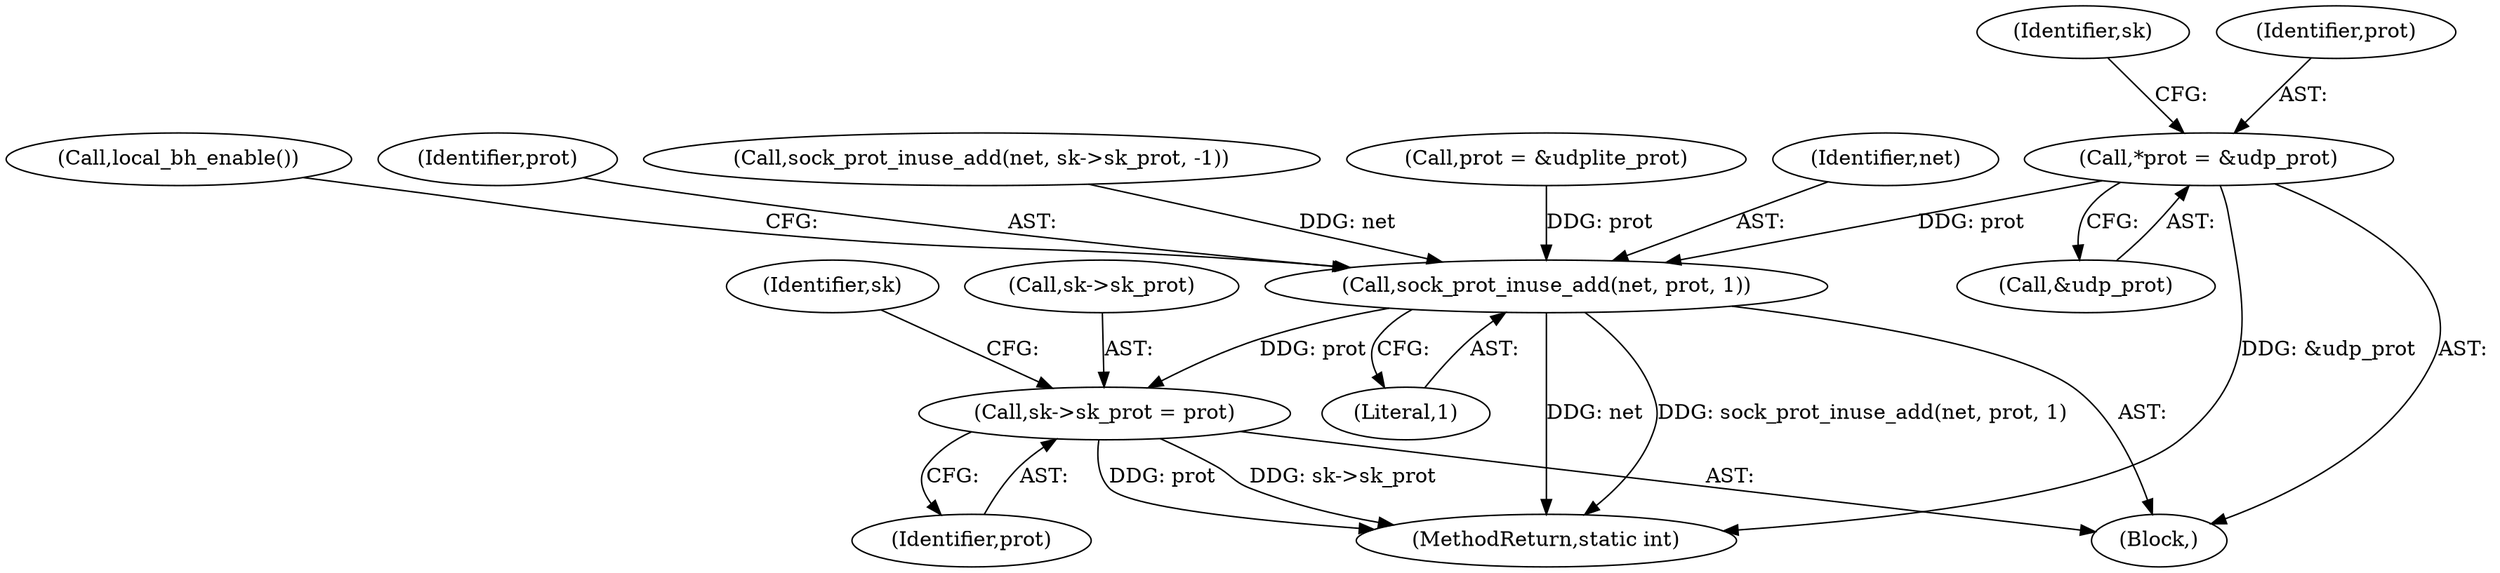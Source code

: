 digraph "0_linux_45f6fad84cc305103b28d73482b344d7f5b76f39_11@pointer" {
"1000344" [label="(Call,*prot = &udp_prot)"];
"1000366" [label="(Call,sock_prot_inuse_add(net, prot, 1))"];
"1000371" [label="(Call,sk->sk_prot = prot)"];
"1000369" [label="(Literal,1)"];
"1000344" [label="(Call,*prot = &udp_prot)"];
"1000351" [label="(Identifier,sk)"];
"1000370" [label="(Call,local_bh_enable())"];
"1000368" [label="(Identifier,prot)"];
"1000359" [label="(Call,sock_prot_inuse_add(net, sk->sk_prot, -1))"];
"1000354" [label="(Call,prot = &udplite_prot)"];
"1000371" [label="(Call,sk->sk_prot = prot)"];
"1000375" [label="(Identifier,prot)"];
"1000345" [label="(Identifier,prot)"];
"1000366" [label="(Call,sock_prot_inuse_add(net, prot, 1))"];
"1000346" [label="(Call,&udp_prot)"];
"1002046" [label="(MethodReturn,static int)"];
"1000379" [label="(Identifier,sk)"];
"1000372" [label="(Call,sk->sk_prot)"];
"1000342" [label="(Block,)"];
"1000367" [label="(Identifier,net)"];
"1000344" -> "1000342"  [label="AST: "];
"1000344" -> "1000346"  [label="CFG: "];
"1000345" -> "1000344"  [label="AST: "];
"1000346" -> "1000344"  [label="AST: "];
"1000351" -> "1000344"  [label="CFG: "];
"1000344" -> "1002046"  [label="DDG: &udp_prot"];
"1000344" -> "1000366"  [label="DDG: prot"];
"1000366" -> "1000342"  [label="AST: "];
"1000366" -> "1000369"  [label="CFG: "];
"1000367" -> "1000366"  [label="AST: "];
"1000368" -> "1000366"  [label="AST: "];
"1000369" -> "1000366"  [label="AST: "];
"1000370" -> "1000366"  [label="CFG: "];
"1000366" -> "1002046"  [label="DDG: net"];
"1000366" -> "1002046"  [label="DDG: sock_prot_inuse_add(net, prot, 1)"];
"1000359" -> "1000366"  [label="DDG: net"];
"1000354" -> "1000366"  [label="DDG: prot"];
"1000366" -> "1000371"  [label="DDG: prot"];
"1000371" -> "1000342"  [label="AST: "];
"1000371" -> "1000375"  [label="CFG: "];
"1000372" -> "1000371"  [label="AST: "];
"1000375" -> "1000371"  [label="AST: "];
"1000379" -> "1000371"  [label="CFG: "];
"1000371" -> "1002046"  [label="DDG: prot"];
"1000371" -> "1002046"  [label="DDG: sk->sk_prot"];
}

